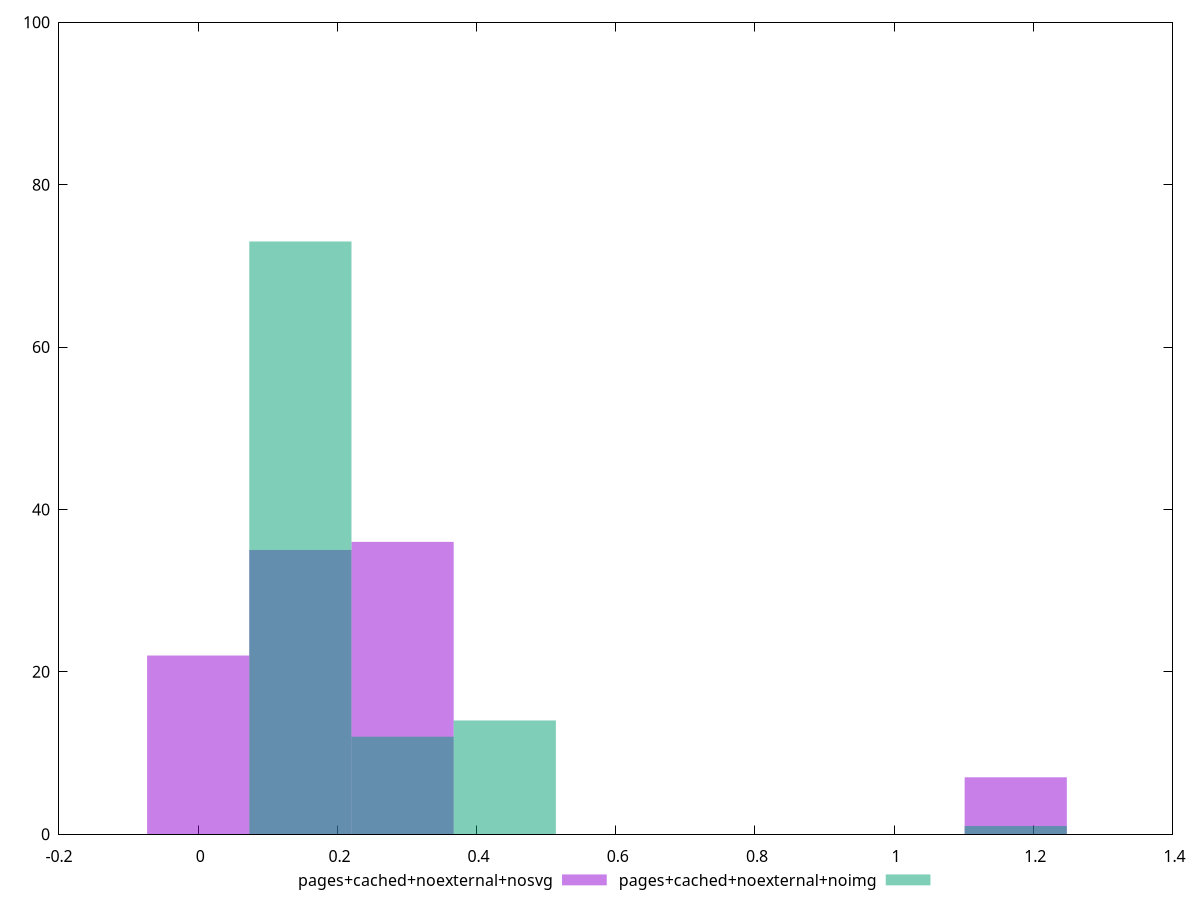 reset
set terminal svg size 640, 500 enhanced background rgb 'white'
set output "reprap/cumulative-layout-shift/comparison/histogram/7_vs_8.svg"

$pagesCachedNoexternalNosvg <<EOF
0 22
0.14684467523785039 35
0.29368935047570077 36
1.174757401902803 7
EOF

$pagesCachedNoexternalNoimg <<EOF
0.44053402571355116 14
0.14684467523785039 73
0.29368935047570077 12
1.174757401902803 1
EOF

set key outside below
set boxwidth 0.14684467523785039
set yrange [0:100]
set style fill transparent solid 0.5 noborder

plot \
  $pagesCachedNoexternalNosvg title "pages+cached+noexternal+nosvg" with boxes, \
  $pagesCachedNoexternalNoimg title "pages+cached+noexternal+noimg" with boxes, \


reset